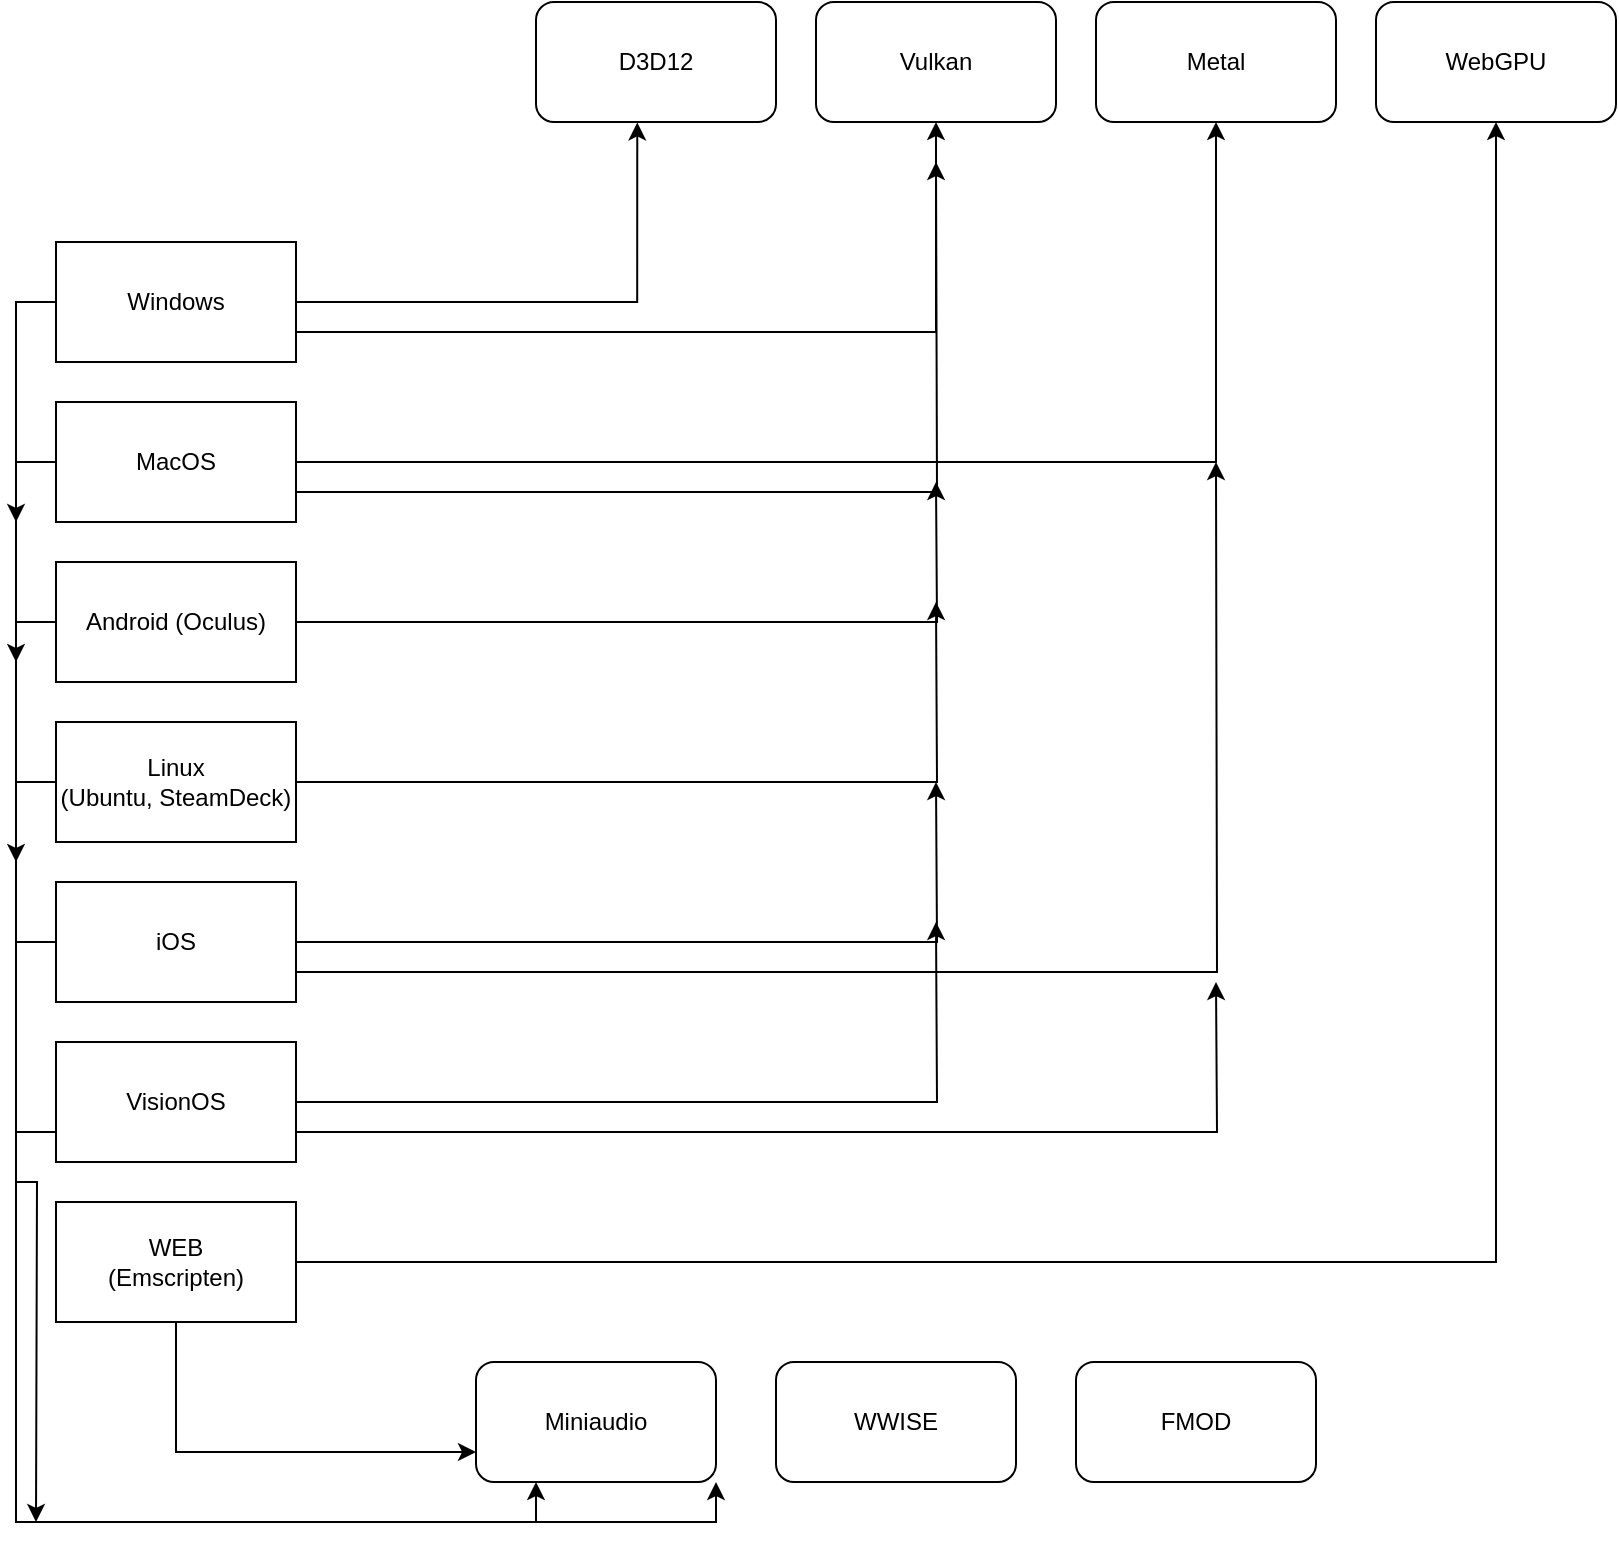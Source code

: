 <mxfile version="24.7.7">
  <diagram name="Page-1" id="e7e014a7-5840-1c2e-5031-d8a46d1fe8dd">
    <mxGraphModel dx="1687" dy="908" grid="1" gridSize="10" guides="1" tooltips="1" connect="1" arrows="1" fold="1" page="1" pageScale="1" pageWidth="1169" pageHeight="826" background="none" math="0" shadow="0">
      <root>
        <mxCell id="0" />
        <mxCell id="1" parent="0" />
        <mxCell id="53KJ153-4ScnS4p5V9Wq-57" style="edgeStyle=orthogonalEdgeStyle;rounded=0;orthogonalLoop=1;jettySize=auto;html=1;exitX=1;exitY=0.75;exitDx=0;exitDy=0;entryX=0.5;entryY=1;entryDx=0;entryDy=0;" edge="1" parent="1" source="53KJ153-4ScnS4p5V9Wq-41" target="53KJ153-4ScnS4p5V9Wq-50">
          <mxGeometry relative="1" as="geometry" />
        </mxCell>
        <mxCell id="53KJ153-4ScnS4p5V9Wq-74" style="edgeStyle=orthogonalEdgeStyle;rounded=0;orthogonalLoop=1;jettySize=auto;html=1;exitX=0;exitY=0.5;exitDx=0;exitDy=0;" edge="1" parent="1" source="53KJ153-4ScnS4p5V9Wq-41">
          <mxGeometry relative="1" as="geometry">
            <mxPoint x="20" y="300" as="targetPoint" />
          </mxGeometry>
        </mxCell>
        <mxCell id="53KJ153-4ScnS4p5V9Wq-41" value="Windows" style="rounded=0;whiteSpace=wrap;html=1;" vertex="1" parent="1">
          <mxGeometry x="40" y="160" width="120" height="60" as="geometry" />
        </mxCell>
        <mxCell id="53KJ153-4ScnS4p5V9Wq-42" style="edgeStyle=orthogonalEdgeStyle;rounded=0;orthogonalLoop=1;jettySize=auto;html=1;exitX=0.5;exitY=1;exitDx=0;exitDy=0;" edge="1" parent="1" source="53KJ153-4ScnS4p5V9Wq-41" target="53KJ153-4ScnS4p5V9Wq-41">
          <mxGeometry relative="1" as="geometry" />
        </mxCell>
        <mxCell id="53KJ153-4ScnS4p5V9Wq-58" style="edgeStyle=orthogonalEdgeStyle;rounded=0;orthogonalLoop=1;jettySize=auto;html=1;exitX=1;exitY=0.5;exitDx=0;exitDy=0;entryX=0.5;entryY=1;entryDx=0;entryDy=0;" edge="1" parent="1" source="53KJ153-4ScnS4p5V9Wq-43" target="53KJ153-4ScnS4p5V9Wq-51">
          <mxGeometry relative="1" as="geometry" />
        </mxCell>
        <mxCell id="53KJ153-4ScnS4p5V9Wq-59" style="edgeStyle=orthogonalEdgeStyle;rounded=0;orthogonalLoop=1;jettySize=auto;html=1;exitX=1;exitY=0.75;exitDx=0;exitDy=0;" edge="1" parent="1" source="53KJ153-4ScnS4p5V9Wq-43">
          <mxGeometry relative="1" as="geometry">
            <mxPoint x="480" y="120" as="targetPoint" />
          </mxGeometry>
        </mxCell>
        <mxCell id="53KJ153-4ScnS4p5V9Wq-73" style="edgeStyle=orthogonalEdgeStyle;rounded=0;orthogonalLoop=1;jettySize=auto;html=1;exitX=0;exitY=0.5;exitDx=0;exitDy=0;" edge="1" parent="1" source="53KJ153-4ScnS4p5V9Wq-43">
          <mxGeometry relative="1" as="geometry">
            <mxPoint x="20" y="370" as="targetPoint" />
          </mxGeometry>
        </mxCell>
        <mxCell id="53KJ153-4ScnS4p5V9Wq-43" value="MacOS" style="rounded=0;whiteSpace=wrap;html=1;" vertex="1" parent="1">
          <mxGeometry x="40" y="240" width="120" height="60" as="geometry" />
        </mxCell>
        <mxCell id="53KJ153-4ScnS4p5V9Wq-60" style="edgeStyle=orthogonalEdgeStyle;rounded=0;orthogonalLoop=1;jettySize=auto;html=1;exitX=1;exitY=0.5;exitDx=0;exitDy=0;" edge="1" parent="1" source="53KJ153-4ScnS4p5V9Wq-44">
          <mxGeometry relative="1" as="geometry">
            <mxPoint x="480" y="280" as="targetPoint" />
          </mxGeometry>
        </mxCell>
        <mxCell id="53KJ153-4ScnS4p5V9Wq-72" style="edgeStyle=orthogonalEdgeStyle;rounded=0;orthogonalLoop=1;jettySize=auto;html=1;exitX=0;exitY=0.5;exitDx=0;exitDy=0;" edge="1" parent="1" source="53KJ153-4ScnS4p5V9Wq-44">
          <mxGeometry relative="1" as="geometry">
            <mxPoint x="20" y="470" as="targetPoint" />
          </mxGeometry>
        </mxCell>
        <mxCell id="53KJ153-4ScnS4p5V9Wq-44" value="Android (Oculus)" style="rounded=0;whiteSpace=wrap;html=1;" vertex="1" parent="1">
          <mxGeometry x="40" y="320" width="120" height="60" as="geometry" />
        </mxCell>
        <mxCell id="53KJ153-4ScnS4p5V9Wq-61" style="edgeStyle=orthogonalEdgeStyle;rounded=0;orthogonalLoop=1;jettySize=auto;html=1;exitX=1;exitY=0.5;exitDx=0;exitDy=0;" edge="1" parent="1" source="53KJ153-4ScnS4p5V9Wq-45">
          <mxGeometry relative="1" as="geometry">
            <mxPoint x="480" y="340" as="targetPoint" />
          </mxGeometry>
        </mxCell>
        <mxCell id="53KJ153-4ScnS4p5V9Wq-71" style="edgeStyle=orthogonalEdgeStyle;rounded=0;orthogonalLoop=1;jettySize=auto;html=1;exitX=0;exitY=0.5;exitDx=0;exitDy=0;" edge="1" parent="1" source="53KJ153-4ScnS4p5V9Wq-45">
          <mxGeometry relative="1" as="geometry">
            <mxPoint x="30" y="800" as="targetPoint" />
          </mxGeometry>
        </mxCell>
        <mxCell id="53KJ153-4ScnS4p5V9Wq-45" value="Linux&lt;div&gt;(Ubuntu, SteamDeck)&lt;/div&gt;" style="rounded=0;whiteSpace=wrap;html=1;" vertex="1" parent="1">
          <mxGeometry x="40" y="400" width="120" height="60" as="geometry" />
        </mxCell>
        <mxCell id="53KJ153-4ScnS4p5V9Wq-62" style="edgeStyle=orthogonalEdgeStyle;rounded=0;orthogonalLoop=1;jettySize=auto;html=1;exitX=1;exitY=0.5;exitDx=0;exitDy=0;" edge="1" parent="1" source="53KJ153-4ScnS4p5V9Wq-46">
          <mxGeometry relative="1" as="geometry">
            <mxPoint x="480" y="430" as="targetPoint" />
          </mxGeometry>
        </mxCell>
        <mxCell id="53KJ153-4ScnS4p5V9Wq-63" style="edgeStyle=orthogonalEdgeStyle;rounded=0;orthogonalLoop=1;jettySize=auto;html=1;exitX=1;exitY=0.75;exitDx=0;exitDy=0;" edge="1" parent="1" source="53KJ153-4ScnS4p5V9Wq-46">
          <mxGeometry relative="1" as="geometry">
            <mxPoint x="620" y="270" as="targetPoint" />
          </mxGeometry>
        </mxCell>
        <mxCell id="53KJ153-4ScnS4p5V9Wq-69" style="edgeStyle=orthogonalEdgeStyle;rounded=0;orthogonalLoop=1;jettySize=auto;html=1;exitX=0;exitY=0.5;exitDx=0;exitDy=0;entryX=0.25;entryY=1;entryDx=0;entryDy=0;" edge="1" parent="1" source="53KJ153-4ScnS4p5V9Wq-46" target="53KJ153-4ScnS4p5V9Wq-53">
          <mxGeometry relative="1" as="geometry" />
        </mxCell>
        <mxCell id="53KJ153-4ScnS4p5V9Wq-46" value="iOS" style="rounded=0;whiteSpace=wrap;html=1;" vertex="1" parent="1">
          <mxGeometry x="40" y="480" width="120" height="60" as="geometry" />
        </mxCell>
        <mxCell id="53KJ153-4ScnS4p5V9Wq-64" style="edgeStyle=orthogonalEdgeStyle;rounded=0;orthogonalLoop=1;jettySize=auto;html=1;exitX=1;exitY=0.5;exitDx=0;exitDy=0;" edge="1" parent="1" source="53KJ153-4ScnS4p5V9Wq-47">
          <mxGeometry relative="1" as="geometry">
            <mxPoint x="480" y="500" as="targetPoint" />
          </mxGeometry>
        </mxCell>
        <mxCell id="53KJ153-4ScnS4p5V9Wq-65" style="edgeStyle=orthogonalEdgeStyle;rounded=0;orthogonalLoop=1;jettySize=auto;html=1;exitX=1;exitY=0.75;exitDx=0;exitDy=0;" edge="1" parent="1" source="53KJ153-4ScnS4p5V9Wq-47">
          <mxGeometry relative="1" as="geometry">
            <mxPoint x="620" y="530" as="targetPoint" />
          </mxGeometry>
        </mxCell>
        <mxCell id="53KJ153-4ScnS4p5V9Wq-70" style="edgeStyle=orthogonalEdgeStyle;rounded=0;orthogonalLoop=1;jettySize=auto;html=1;exitX=0;exitY=0.75;exitDx=0;exitDy=0;entryX=1;entryY=1;entryDx=0;entryDy=0;" edge="1" parent="1" source="53KJ153-4ScnS4p5V9Wq-47" target="53KJ153-4ScnS4p5V9Wq-53">
          <mxGeometry relative="1" as="geometry" />
        </mxCell>
        <mxCell id="53KJ153-4ScnS4p5V9Wq-47" value="VisionOS" style="rounded=0;whiteSpace=wrap;html=1;" vertex="1" parent="1">
          <mxGeometry x="40" y="560" width="120" height="60" as="geometry" />
        </mxCell>
        <mxCell id="53KJ153-4ScnS4p5V9Wq-66" style="edgeStyle=orthogonalEdgeStyle;rounded=0;orthogonalLoop=1;jettySize=auto;html=1;exitX=1;exitY=0.5;exitDx=0;exitDy=0;entryX=0.5;entryY=1;entryDx=0;entryDy=0;" edge="1" parent="1" source="53KJ153-4ScnS4p5V9Wq-48" target="53KJ153-4ScnS4p5V9Wq-52">
          <mxGeometry relative="1" as="geometry" />
        </mxCell>
        <mxCell id="53KJ153-4ScnS4p5V9Wq-67" style="edgeStyle=orthogonalEdgeStyle;rounded=0;orthogonalLoop=1;jettySize=auto;html=1;exitX=0.5;exitY=1;exitDx=0;exitDy=0;entryX=0;entryY=0.75;entryDx=0;entryDy=0;" edge="1" parent="1" source="53KJ153-4ScnS4p5V9Wq-48" target="53KJ153-4ScnS4p5V9Wq-53">
          <mxGeometry relative="1" as="geometry" />
        </mxCell>
        <mxCell id="53KJ153-4ScnS4p5V9Wq-48" value="WEB&lt;div&gt;(Emscripten&lt;span style=&quot;background-color: initial;&quot;&gt;)&lt;/span&gt;&lt;/div&gt;" style="rounded=0;whiteSpace=wrap;html=1;" vertex="1" parent="1">
          <mxGeometry x="40" y="640" width="120" height="60" as="geometry" />
        </mxCell>
        <mxCell id="53KJ153-4ScnS4p5V9Wq-49" value="D3D12" style="rounded=1;whiteSpace=wrap;html=1;" vertex="1" parent="1">
          <mxGeometry x="280" y="40" width="120" height="60" as="geometry" />
        </mxCell>
        <mxCell id="53KJ153-4ScnS4p5V9Wq-50" value="Vulkan" style="rounded=1;whiteSpace=wrap;html=1;" vertex="1" parent="1">
          <mxGeometry x="420" y="40" width="120" height="60" as="geometry" />
        </mxCell>
        <mxCell id="53KJ153-4ScnS4p5V9Wq-51" value="Metal" style="rounded=1;whiteSpace=wrap;html=1;" vertex="1" parent="1">
          <mxGeometry x="560" y="40" width="120" height="60" as="geometry" />
        </mxCell>
        <mxCell id="53KJ153-4ScnS4p5V9Wq-52" value="WebGPU" style="rounded=1;whiteSpace=wrap;html=1;" vertex="1" parent="1">
          <mxGeometry x="700" y="40" width="120" height="60" as="geometry" />
        </mxCell>
        <mxCell id="53KJ153-4ScnS4p5V9Wq-53" value="Miniaudio" style="rounded=1;whiteSpace=wrap;html=1;" vertex="1" parent="1">
          <mxGeometry x="250" y="720" width="120" height="60" as="geometry" />
        </mxCell>
        <mxCell id="53KJ153-4ScnS4p5V9Wq-54" value="WWISE" style="rounded=1;whiteSpace=wrap;html=1;" vertex="1" parent="1">
          <mxGeometry x="400" y="720" width="120" height="60" as="geometry" />
        </mxCell>
        <mxCell id="53KJ153-4ScnS4p5V9Wq-55" value="FMOD" style="rounded=1;whiteSpace=wrap;html=1;" vertex="1" parent="1">
          <mxGeometry x="550" y="720" width="120" height="60" as="geometry" />
        </mxCell>
        <mxCell id="53KJ153-4ScnS4p5V9Wq-56" style="edgeStyle=orthogonalEdgeStyle;rounded=0;orthogonalLoop=1;jettySize=auto;html=1;exitX=1;exitY=0.5;exitDx=0;exitDy=0;entryX=0.422;entryY=1.004;entryDx=0;entryDy=0;entryPerimeter=0;" edge="1" parent="1" source="53KJ153-4ScnS4p5V9Wq-41" target="53KJ153-4ScnS4p5V9Wq-49">
          <mxGeometry relative="1" as="geometry" />
        </mxCell>
      </root>
    </mxGraphModel>
  </diagram>
</mxfile>
